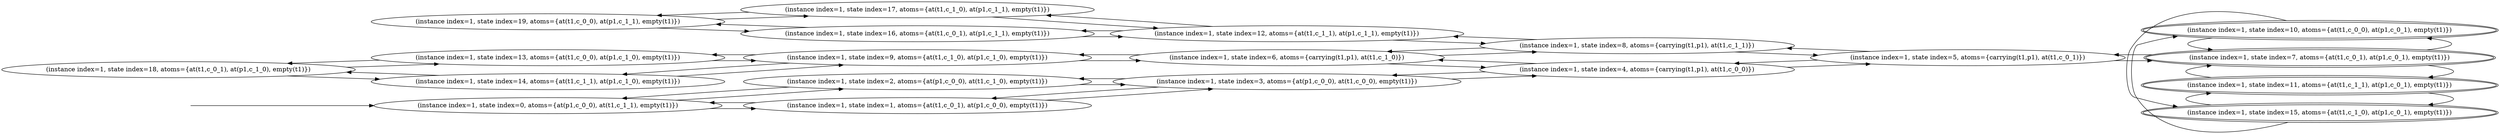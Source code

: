 digraph {
rankdir="LR"
s18[label="(instance index=1, state index=18, atoms={at(t1,c_0_1), at(p1,c_1_0), empty(t1)})"]
s19[label="(instance index=1, state index=19, atoms={at(t1,c_0_0), at(p1,c_1_1), empty(t1)})"]
s14[label="(instance index=1, state index=14, atoms={at(t1,c_1_1), at(p1,c_1_0), empty(t1)})"]
s13[label="(instance index=1, state index=13, atoms={at(t1,c_0_0), at(p1,c_1_0), empty(t1)})"]
s0[label="(instance index=1, state index=0, atoms={at(p1,c_0_0), at(t1,c_1_1), empty(t1)})"]
s17[label="(instance index=1, state index=17, atoms={at(t1,c_1_0), at(p1,c_1_1), empty(t1)})"]
s16[label="(instance index=1, state index=16, atoms={at(t1,c_0_1), at(p1,c_1_1), empty(t1)})"]
s2[label="(instance index=1, state index=2, atoms={at(p1,c_0_0), at(t1,c_1_0), empty(t1)})"]
s1[label="(instance index=1, state index=1, atoms={at(t1,c_0_1), at(p1,c_0_0), empty(t1)})"]
s9[label="(instance index=1, state index=9, atoms={at(t1,c_1_0), at(p1,c_1_0), empty(t1)})"]
s3[label="(instance index=1, state index=3, atoms={at(p1,c_0_0), at(t1,c_0_0), empty(t1)})"]
s6[label="(instance index=1, state index=6, atoms={carrying(t1,p1), at(t1,c_1_0)})"]
s12[label="(instance index=1, state index=12, atoms={at(t1,c_1_1), at(p1,c_1_1), empty(t1)})"]
s4[label="(instance index=1, state index=4, atoms={carrying(t1,p1), at(t1,c_0_0)})"]
s8[label="(instance index=1, state index=8, atoms={carrying(t1,p1), at(t1,c_1_1)})"]
s5[label="(instance index=1, state index=5, atoms={carrying(t1,p1), at(t1,c_0_1)})"]
s7[peripheries=2,label="(instance index=1, state index=7, atoms={at(t1,c_0_1), at(p1,c_0_1), empty(t1)})"]
s11[peripheries=2,label="(instance index=1, state index=11, atoms={at(t1,c_1_1), at(p1,c_0_1), empty(t1)})"]
s15[peripheries=2,label="(instance index=1, state index=15, atoms={at(t1,c_1_0), at(p1,c_0_1), empty(t1)})"]
s10[peripheries=2,label="(instance index=1, state index=10, atoms={at(t1,c_0_0), at(p1,c_0_1), empty(t1)})"]
Dangling [ label = "", style = invis ]
{ rank = same; Dangling }
Dangling -> s0
{ rank = same; s0}
{ rank = same; s19,s14,s13,s0}
{ rank = same; s17,s16,s2,s1,s9}
{ rank = same; s3,s6,s12}
{ rank = same; s4,s8}
{ rank = same; s5}
{ rank = same; s7,s11,s15,s10}
{
s18->s14
s18->s13
}
{
s19->s17
s19->s16
s14->s18
s14->s9
s13->s18
s13->s9
s0->s2
s0->s1
}
{
s17->s12
s17->s19
s16->s12
s16->s19
s2->s3
s2->s0
s1->s3
s1->s0
s9->s6
s9->s14
s9->s13
}
{
s3->s2
s3->s4
s3->s1
s6->s4
s6->s9
s6->s8
s12->s8
s12->s17
s12->s16
}
{
s4->s5
s4->s6
s4->s3
s8->s5
s8->s6
s8->s12
}
{
s5->s7
s5->s4
s5->s8
}
{
s7->s5
s7->s11
s7->s10
s11->s7
s11->s15
s15->s11
s15->s10
s10->s7
s10->s15
}
}
